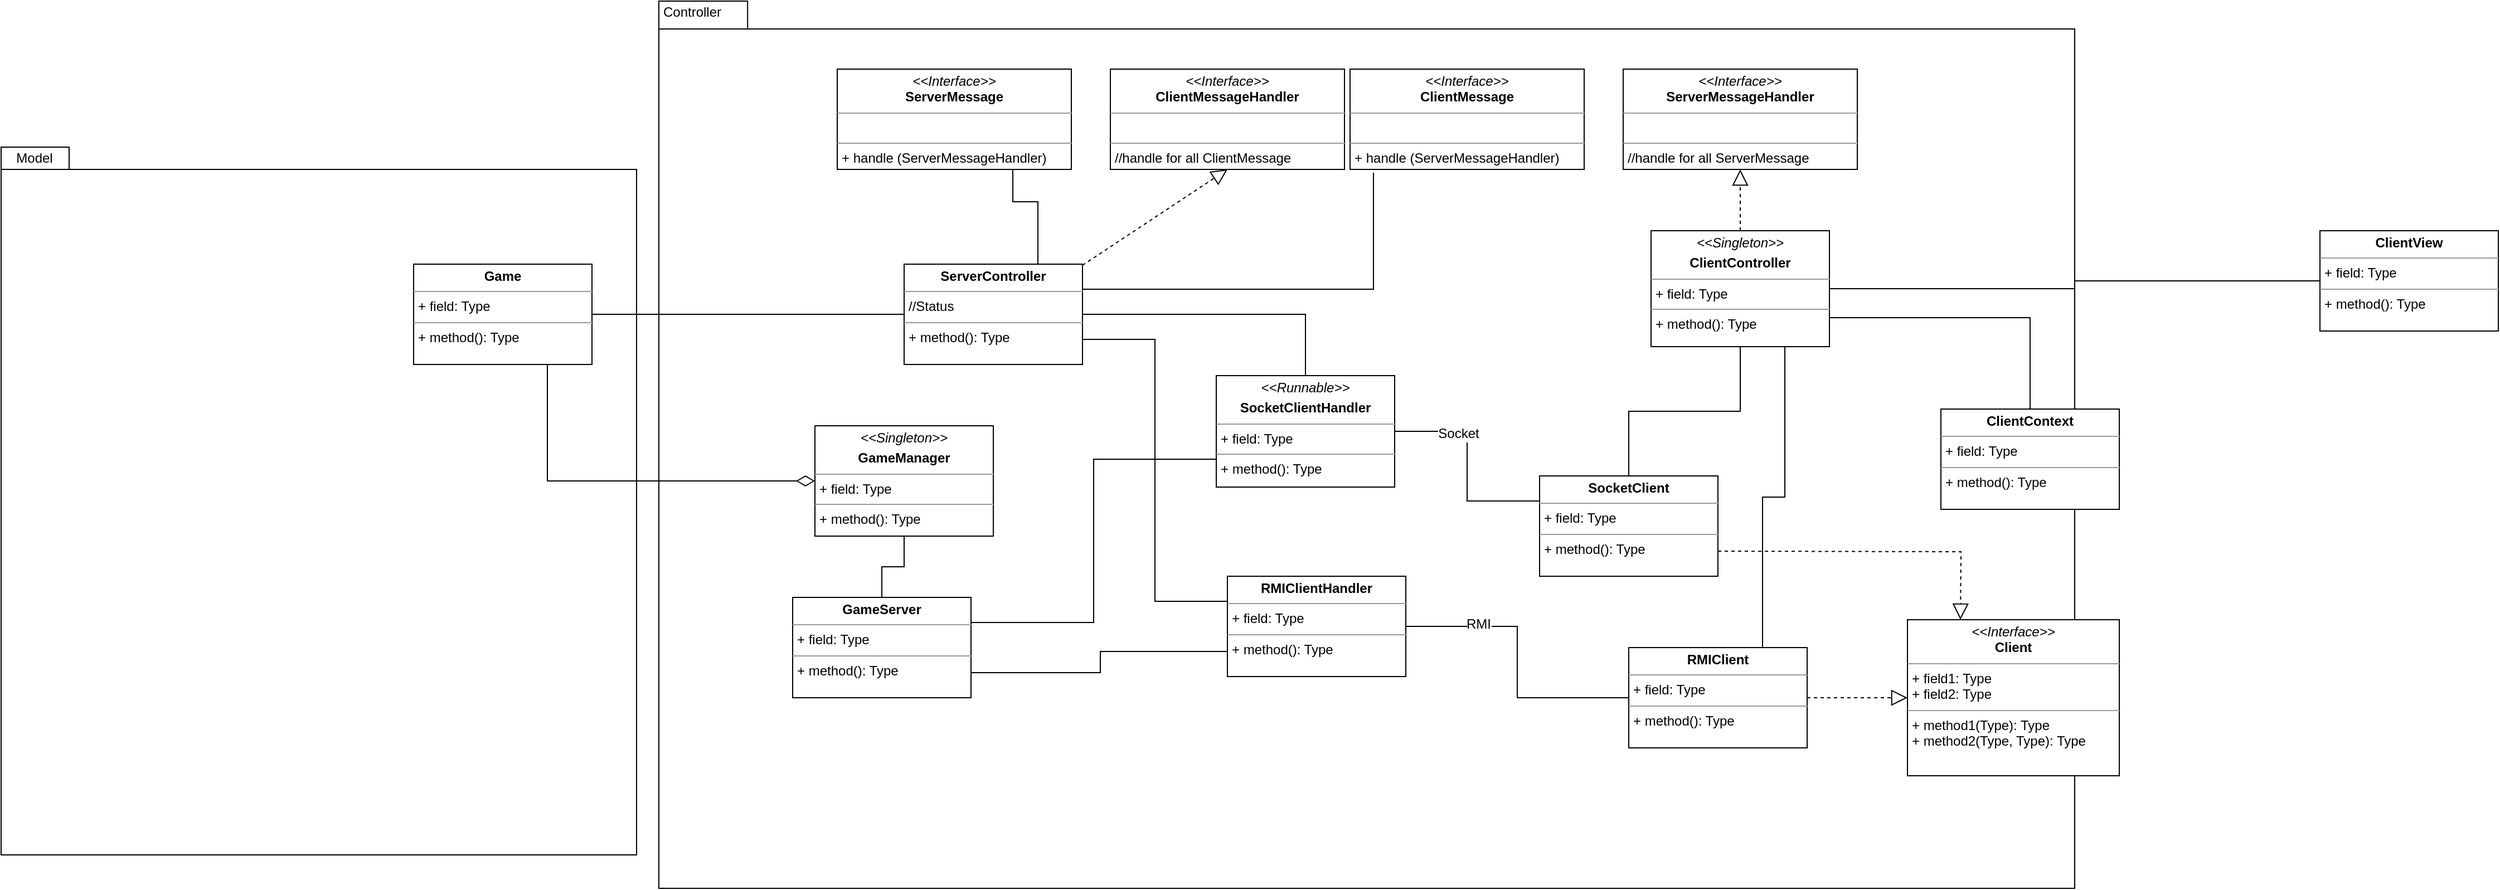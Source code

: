 <mxfile version="10.6.6" type="device"><diagram id="B-Fk8EZy92dVGZj2xUJW" name="Page-1"><mxGraphModel dx="840" dy="403" grid="1" gridSize="10" guides="1" tooltips="1" connect="1" arrows="1" fold="1" page="1" pageScale="1" pageWidth="1169" pageHeight="1654" math="0" shadow="0"><root><mxCell id="0"/><mxCell id="1" parent="0"/><mxCell id="_Hetym481YWSwNtasXoo-27" value="" style="shape=folder;fontStyle=1;spacingTop=10;tabWidth=61;tabHeight=20;tabPosition=left;html=1;" parent="1" vertex="1"><mxGeometry x="30" y="511" width="570" height="635" as="geometry"/></mxCell><mxCell id="_Hetym481YWSwNtasXoo-1" value="" style="shape=folder;fontStyle=1;spacingTop=10;tabWidth=62;tabHeight=25;tabPosition=left;html=1;" parent="1" vertex="1"><mxGeometry x="620" y="380" width="1270" height="796" as="geometry"/></mxCell><mxCell id="_Hetym481YWSwNtasXoo-7" value="&lt;p style=&quot;margin: 0px ; margin-top: 4px ; text-align: center&quot;&gt;&lt;b&gt;Game&lt;/b&gt;&lt;/p&gt;&lt;hr size=&quot;1&quot;&gt;&lt;p style=&quot;margin: 0px ; margin-left: 4px&quot;&gt;+ field: Type&lt;/p&gt;&lt;hr size=&quot;1&quot;&gt;&lt;p style=&quot;margin: 0px ; margin-left: 4px&quot;&gt;+ method(): Type&lt;/p&gt;" style="verticalAlign=top;align=left;overflow=fill;fontSize=12;fontFamily=Helvetica;html=1;" parent="1" vertex="1"><mxGeometry x="400" y="616" width="160" height="90" as="geometry"/></mxCell><mxCell id="_Hetym481YWSwNtasXoo-8" value="&lt;p style=&quot;margin: 0px ; margin-top: 4px ; text-align: center&quot;&gt;&lt;b&gt;ClientView&lt;/b&gt;&lt;/p&gt;&lt;hr size=&quot;1&quot;&gt;&lt;p style=&quot;margin: 0px ; margin-left: 4px&quot;&gt;+ field: Type&lt;/p&gt;&lt;hr size=&quot;1&quot;&gt;&lt;p style=&quot;margin: 0px ; margin-left: 4px&quot;&gt;+ method(): Type&lt;/p&gt;" style="verticalAlign=top;align=left;overflow=fill;fontSize=12;fontFamily=Helvetica;html=1;" parent="1" vertex="1"><mxGeometry x="2110" y="586" width="160" height="90" as="geometry"/></mxCell><mxCell id="_Hetym481YWSwNtasXoo-25" style="edgeStyle=orthogonalEdgeStyle;rounded=0;orthogonalLoop=1;jettySize=auto;html=1;exitX=1;exitY=0.5;exitDx=0;exitDy=0;entryX=0;entryY=0.5;entryDx=0;entryDy=0;endArrow=none;endFill=0;" parent="1" source="_Hetym481YWSwNtasXoo-9" target="_Hetym481YWSwNtasXoo-8" edge="1"><mxGeometry relative="1" as="geometry"/></mxCell><mxCell id="_Hetym481YWSwNtasXoo-33" style="edgeStyle=orthogonalEdgeStyle;rounded=0;orthogonalLoop=1;jettySize=auto;html=1;exitX=1;exitY=0.75;exitDx=0;exitDy=0;endArrow=none;endFill=0;" parent="1" source="_Hetym481YWSwNtasXoo-9" target="_Hetym481YWSwNtasXoo-32" edge="1"><mxGeometry relative="1" as="geometry"/></mxCell><mxCell id="_Hetym481YWSwNtasXoo-9" value="&lt;p style=&quot;margin: 0px ; margin-top: 4px ; text-align: center&quot;&gt;&lt;i&gt;&amp;lt;&amp;lt;Singleton&amp;gt;&amp;gt;&lt;/i&gt;&lt;/p&gt;&lt;p style=&quot;margin: 0px ; margin-top: 4px ; text-align: center&quot;&gt;&lt;b&gt;ClientController&lt;/b&gt;&lt;/p&gt;&lt;hr size=&quot;1&quot;&gt;&lt;p style=&quot;margin: 0px ; margin-left: 4px&quot;&gt;+ field: Type&lt;/p&gt;&lt;hr size=&quot;1&quot;&gt;&lt;p style=&quot;margin: 0px ; margin-left: 4px&quot;&gt;+ method(): Type&lt;/p&gt;" style="verticalAlign=top;align=left;overflow=fill;fontSize=12;fontFamily=Helvetica;html=1;" parent="1" vertex="1"><mxGeometry x="1510" y="586" width="160" height="104" as="geometry"/></mxCell><mxCell id="_Hetym481YWSwNtasXoo-24" style="edgeStyle=orthogonalEdgeStyle;rounded=0;orthogonalLoop=1;jettySize=auto;html=1;exitX=0.5;exitY=0;exitDx=0;exitDy=0;entryX=0.5;entryY=1;entryDx=0;entryDy=0;endArrow=none;endFill=0;" parent="1" source="_Hetym481YWSwNtasXoo-10" target="_Hetym481YWSwNtasXoo-9" edge="1"><mxGeometry relative="1" as="geometry"/></mxCell><mxCell id="_Hetym481YWSwNtasXoo-10" value="&lt;p style=&quot;margin: 0px ; margin-top: 4px ; text-align: center&quot;&gt;&lt;b&gt;SocketClient&lt;/b&gt;&lt;/p&gt;&lt;hr size=&quot;1&quot;&gt;&lt;p style=&quot;margin: 0px ; margin-left: 4px&quot;&gt;+ field: Type&lt;/p&gt;&lt;hr size=&quot;1&quot;&gt;&lt;p style=&quot;margin: 0px ; margin-left: 4px&quot;&gt;+ method(): Type&lt;/p&gt;" style="verticalAlign=top;align=left;overflow=fill;fontSize=12;fontFamily=Helvetica;html=1;" parent="1" vertex="1"><mxGeometry x="1410" y="806" width="160" height="90" as="geometry"/></mxCell><mxCell id="_Hetym481YWSwNtasXoo-26" style="edgeStyle=orthogonalEdgeStyle;rounded=0;orthogonalLoop=1;jettySize=auto;html=1;exitX=0;exitY=0.5;exitDx=0;exitDy=0;entryX=1;entryY=0.5;entryDx=0;entryDy=0;endArrow=none;endFill=0;startArrow=none;startFill=0;startSize=14;" parent="1" source="_Hetym481YWSwNtasXoo-11" target="_Hetym481YWSwNtasXoo-7" edge="1"><mxGeometry relative="1" as="geometry"/></mxCell><mxCell id="DITcMnPcCLA8It53f2bb-11" style="edgeStyle=orthogonalEdgeStyle;rounded=0;orthogonalLoop=1;jettySize=auto;html=1;exitX=1;exitY=0.25;exitDx=0;exitDy=0;entryX=0.1;entryY=1.033;entryDx=0;entryDy=0;entryPerimeter=0;endArrow=none;endFill=0;" edge="1" parent="1" source="_Hetym481YWSwNtasXoo-11" target="DITcMnPcCLA8It53f2bb-3"><mxGeometry relative="1" as="geometry"/></mxCell><mxCell id="_Hetym481YWSwNtasXoo-11" value="&lt;p style=&quot;margin: 0px ; margin-top: 4px ; text-align: center&quot;&gt;&lt;b&gt;ServerController&lt;/b&gt;&lt;/p&gt;&lt;hr size=&quot;1&quot;&gt;&lt;p style=&quot;margin: 0px ; margin-left: 4px&quot;&gt;//Status&lt;/p&gt;&lt;hr size=&quot;1&quot;&gt;&lt;p style=&quot;margin: 0px ; margin-left: 4px&quot;&gt;+ method(): Type&lt;/p&gt;" style="verticalAlign=top;align=left;overflow=fill;fontSize=12;fontFamily=Helvetica;html=1;" parent="1" vertex="1"><mxGeometry x="840" y="616" width="160" height="90" as="geometry"/></mxCell><mxCell id="_Hetym481YWSwNtasXoo-23" style="edgeStyle=orthogonalEdgeStyle;rounded=0;orthogonalLoop=1;jettySize=auto;html=1;exitX=1;exitY=0.5;exitDx=0;exitDy=0;entryX=0;entryY=0.5;entryDx=0;entryDy=0;endArrow=none;endFill=0;" parent="1" source="_Hetym481YWSwNtasXoo-12" target="i9JCn7BGPy8pryA2X0ug-10" edge="1"><mxGeometry relative="1" as="geometry"><mxPoint x="1490" y="1000" as="targetPoint"/></mxGeometry></mxCell><mxCell id="_Hetym481YWSwNtasXoo-35" value="RMI" style="text;html=1;resizable=0;points=[];align=center;verticalAlign=middle;labelBackgroundColor=#ffffff;" parent="_Hetym481YWSwNtasXoo-23" vertex="1" connectable="0"><mxGeometry x="-0.511" y="2" relative="1" as="geometry"><mxPoint as="offset"/></mxGeometry></mxCell><mxCell id="_Hetym481YWSwNtasXoo-30" style="edgeStyle=orthogonalEdgeStyle;rounded=0;orthogonalLoop=1;jettySize=auto;html=1;exitX=0;exitY=0.25;exitDx=0;exitDy=0;entryX=1;entryY=0.75;entryDx=0;entryDy=0;endArrow=none;endFill=0;" parent="1" source="_Hetym481YWSwNtasXoo-12" target="_Hetym481YWSwNtasXoo-11" edge="1"><mxGeometry relative="1" as="geometry"/></mxCell><mxCell id="_Hetym481YWSwNtasXoo-12" value="&lt;p style=&quot;margin: 0px ; margin-top: 4px ; text-align: center&quot;&gt;&lt;b&gt;RMIClientHandler&lt;/b&gt;&lt;/p&gt;&lt;hr size=&quot;1&quot;&gt;&lt;p style=&quot;margin: 0px ; margin-left: 4px&quot;&gt;+ field: Type&lt;/p&gt;&lt;hr size=&quot;1&quot;&gt;&lt;p style=&quot;margin: 0px ; margin-left: 4px&quot;&gt;+ method(): Type&lt;/p&gt;" style="verticalAlign=top;align=left;overflow=fill;fontSize=12;fontFamily=Helvetica;html=1;" parent="1" vertex="1"><mxGeometry x="1130" y="896" width="160" height="90" as="geometry"/></mxCell><mxCell id="_Hetym481YWSwNtasXoo-19" style="edgeStyle=orthogonalEdgeStyle;rounded=0;orthogonalLoop=1;jettySize=auto;html=1;exitX=0.5;exitY=0;exitDx=0;exitDy=0;entryX=1;entryY=0.5;entryDx=0;entryDy=0;endArrow=none;endFill=0;" parent="1" source="_Hetym481YWSwNtasXoo-13" target="_Hetym481YWSwNtasXoo-11" edge="1"><mxGeometry relative="1" as="geometry"/></mxCell><mxCell id="_Hetym481YWSwNtasXoo-22" style="edgeStyle=orthogonalEdgeStyle;rounded=0;orthogonalLoop=1;jettySize=auto;html=1;exitX=1;exitY=0.5;exitDx=0;exitDy=0;entryX=0;entryY=0.25;entryDx=0;entryDy=0;endArrow=none;endFill=0;" parent="1" source="_Hetym481YWSwNtasXoo-13" target="_Hetym481YWSwNtasXoo-10" edge="1"><mxGeometry relative="1" as="geometry"/></mxCell><mxCell id="_Hetym481YWSwNtasXoo-34" value="Socket" style="text;html=1;resizable=0;points=[];align=center;verticalAlign=middle;labelBackgroundColor=#ffffff;" parent="_Hetym481YWSwNtasXoo-22" vertex="1" connectable="0"><mxGeometry x="-0.414" y="-2" relative="1" as="geometry"><mxPoint as="offset"/></mxGeometry></mxCell><mxCell id="_Hetym481YWSwNtasXoo-13" value="&lt;p style=&quot;margin: 0px ; margin-top: 4px ; text-align: center&quot;&gt;&lt;i&gt;&amp;lt;&amp;lt;Runnable&amp;gt;&amp;gt;&lt;/i&gt;&lt;/p&gt;&lt;p style=&quot;margin: 0px ; margin-top: 4px ; text-align: center&quot;&gt;&lt;b&gt;SocketClientHandler&lt;/b&gt;&lt;/p&gt;&lt;hr size=&quot;1&quot;&gt;&lt;p style=&quot;margin: 0px ; margin-left: 4px&quot;&gt;+ field: Type&lt;/p&gt;&lt;hr size=&quot;1&quot;&gt;&lt;p style=&quot;margin: 0px ; margin-left: 4px&quot;&gt;+ method(): Type&lt;/p&gt;" style="verticalAlign=top;align=left;overflow=fill;fontSize=12;fontFamily=Helvetica;html=1;" parent="1" vertex="1"><mxGeometry x="1120" y="716" width="160" height="100" as="geometry"/></mxCell><mxCell id="_Hetym481YWSwNtasXoo-20" style="edgeStyle=orthogonalEdgeStyle;rounded=0;orthogonalLoop=1;jettySize=auto;html=1;exitX=1;exitY=0.25;exitDx=0;exitDy=0;entryX=0;entryY=0.75;entryDx=0;entryDy=0;endArrow=none;endFill=0;" parent="1" source="_Hetym481YWSwNtasXoo-14" target="_Hetym481YWSwNtasXoo-13" edge="1"><mxGeometry relative="1" as="geometry"/></mxCell><mxCell id="_Hetym481YWSwNtasXoo-21" style="edgeStyle=orthogonalEdgeStyle;rounded=0;orthogonalLoop=1;jettySize=auto;html=1;exitX=1;exitY=0.75;exitDx=0;exitDy=0;entryX=0;entryY=0.75;entryDx=0;entryDy=0;endArrow=none;endFill=0;" parent="1" source="_Hetym481YWSwNtasXoo-14" target="_Hetym481YWSwNtasXoo-12" edge="1"><mxGeometry relative="1" as="geometry"><Array as="points"><mxPoint x="1016" y="982"/><mxPoint x="1016" y="964"/></Array></mxGeometry></mxCell><mxCell id="i9JCn7BGPy8pryA2X0ug-22" style="edgeStyle=orthogonalEdgeStyle;rounded=0;orthogonalLoop=1;jettySize=auto;html=1;exitX=0.5;exitY=0;exitDx=0;exitDy=0;entryX=0.5;entryY=1;entryDx=0;entryDy=0;endArrow=none;endFill=0;" parent="1" source="_Hetym481YWSwNtasXoo-14" target="i9JCn7BGPy8pryA2X0ug-19" edge="1"><mxGeometry relative="1" as="geometry"/></mxCell><mxCell id="_Hetym481YWSwNtasXoo-14" value="&lt;p style=&quot;margin: 0px ; margin-top: 4px ; text-align: center&quot;&gt;&lt;b&gt;GameServer&lt;/b&gt;&lt;/p&gt;&lt;hr size=&quot;1&quot;&gt;&lt;p style=&quot;margin: 0px ; margin-left: 4px&quot;&gt;+ field: Type&lt;/p&gt;&lt;hr size=&quot;1&quot;&gt;&lt;p style=&quot;margin: 0px ; margin-left: 4px&quot;&gt;+ method(): Type&lt;/p&gt;" style="verticalAlign=top;align=left;overflow=fill;fontSize=12;fontFamily=Helvetica;html=1;" parent="1" vertex="1"><mxGeometry x="740" y="915" width="160" height="90" as="geometry"/></mxCell><mxCell id="_Hetym481YWSwNtasXoo-28" value="Model" style="text;html=1;strokeColor=none;fillColor=none;align=center;verticalAlign=middle;whiteSpace=wrap;rounded=0;" parent="1" vertex="1"><mxGeometry x="40" y="511" width="40" height="20" as="geometry"/></mxCell><mxCell id="_Hetym481YWSwNtasXoo-29" value="Controller" style="text;html=1;strokeColor=none;fillColor=none;align=center;verticalAlign=middle;whiteSpace=wrap;rounded=0;" parent="1" vertex="1"><mxGeometry x="630" y="380" width="40" height="20" as="geometry"/></mxCell><mxCell id="_Hetym481YWSwNtasXoo-32" value="&lt;p style=&quot;margin: 0px ; margin-top: 4px ; text-align: center&quot;&gt;&lt;b&gt;ClientContext&lt;/b&gt;&lt;/p&gt;&lt;hr size=&quot;1&quot;&gt;&lt;p style=&quot;margin: 0px ; margin-left: 4px&quot;&gt;+ field: Type&lt;/p&gt;&lt;hr size=&quot;1&quot;&gt;&lt;p style=&quot;margin: 0px ; margin-left: 4px&quot;&gt;+ method(): Type&lt;/p&gt;" style="verticalAlign=top;align=left;overflow=fill;fontSize=12;fontFamily=Helvetica;html=1;" parent="1" vertex="1"><mxGeometry x="1770" y="746" width="160" height="90" as="geometry"/></mxCell><mxCell id="i9JCn7BGPy8pryA2X0ug-9" value="&lt;p style=&quot;margin: 0px ; margin-top: 4px ; text-align: center&quot;&gt;&lt;i&gt;&amp;lt;&amp;lt;Interface&amp;gt;&amp;gt;&lt;/i&gt;&lt;br&gt;&lt;b&gt;Client&lt;/b&gt;&lt;/p&gt;&lt;hr size=&quot;1&quot;&gt;&lt;p style=&quot;margin: 0px ; margin-left: 4px&quot;&gt;+ field1: Type&lt;br&gt;+ field2: Type&lt;/p&gt;&lt;hr size=&quot;1&quot;&gt;&lt;p style=&quot;margin: 0px ; margin-left: 4px&quot;&gt;+ method1(Type): Type&lt;br&gt;+ method2(Type, Type): Type&lt;/p&gt;" style="verticalAlign=top;align=left;overflow=fill;fontSize=12;fontFamily=Helvetica;html=1;" parent="1" vertex="1"><mxGeometry x="1740" y="935" width="190" height="140" as="geometry"/></mxCell><mxCell id="i9JCn7BGPy8pryA2X0ug-15" style="edgeStyle=orthogonalEdgeStyle;rounded=0;orthogonalLoop=1;jettySize=auto;html=1;exitX=0.75;exitY=0;exitDx=0;exitDy=0;entryX=0.75;entryY=1;entryDx=0;entryDy=0;endArrow=none;endFill=0;" parent="1" source="i9JCn7BGPy8pryA2X0ug-10" target="_Hetym481YWSwNtasXoo-9" edge="1"><mxGeometry relative="1" as="geometry"/></mxCell><mxCell id="i9JCn7BGPy8pryA2X0ug-10" value="&lt;p style=&quot;margin: 0px ; margin-top: 4px ; text-align: center&quot;&gt;&lt;b&gt;RMIClient&lt;/b&gt;&lt;/p&gt;&lt;hr size=&quot;1&quot;&gt;&lt;p style=&quot;margin: 0px ; margin-left: 4px&quot;&gt;+ field: Type&lt;/p&gt;&lt;hr size=&quot;1&quot;&gt;&lt;p style=&quot;margin: 0px ; margin-left: 4px&quot;&gt;+ method(): Type&lt;/p&gt;" style="verticalAlign=top;align=left;overflow=fill;fontSize=12;fontFamily=Helvetica;html=1;" parent="1" vertex="1"><mxGeometry x="1490" y="960" width="160" height="90" as="geometry"/></mxCell><mxCell id="i9JCn7BGPy8pryA2X0ug-12" value="" style="endArrow=block;dashed=1;endFill=0;endSize=12;html=1;exitX=1;exitY=0.5;exitDx=0;exitDy=0;entryX=0;entryY=0.5;entryDx=0;entryDy=0;" parent="1" source="i9JCn7BGPy8pryA2X0ug-10" target="i9JCn7BGPy8pryA2X0ug-9" edge="1"><mxGeometry width="160" relative="1" as="geometry"><mxPoint x="930" y="1170" as="sourcePoint"/><mxPoint x="1090" y="1170" as="targetPoint"/></mxGeometry></mxCell><mxCell id="i9JCn7BGPy8pryA2X0ug-13" value="" style="endArrow=block;dashed=1;endFill=0;endSize=12;html=1;exitX=1;exitY=0.75;exitDx=0;exitDy=0;entryX=0.25;entryY=0;entryDx=0;entryDy=0;rounded=0;" parent="1" source="_Hetym481YWSwNtasXoo-10" target="i9JCn7BGPy8pryA2X0ug-9" edge="1"><mxGeometry width="160" relative="1" as="geometry"><mxPoint x="930" y="1170" as="sourcePoint"/><mxPoint x="1090" y="1170" as="targetPoint"/><Array as="points"><mxPoint x="1788" y="874"/></Array></mxGeometry></mxCell><mxCell id="i9JCn7BGPy8pryA2X0ug-21" style="edgeStyle=orthogonalEdgeStyle;rounded=0;orthogonalLoop=1;jettySize=auto;html=1;exitX=0;exitY=0.5;exitDx=0;exitDy=0;entryX=0.75;entryY=1;entryDx=0;entryDy=0;startArrow=diamondThin;startFill=0;startSize=14;endArrow=none;endFill=0;" parent="1" source="i9JCn7BGPy8pryA2X0ug-19" target="_Hetym481YWSwNtasXoo-7" edge="1"><mxGeometry relative="1" as="geometry"/></mxCell><mxCell id="i9JCn7BGPy8pryA2X0ug-19" value="&lt;p style=&quot;margin: 0px ; margin-top: 4px ; text-align: center&quot;&gt;&lt;i&gt;&amp;lt;&amp;lt;Singleton&amp;gt;&amp;gt;&lt;/i&gt;&lt;/p&gt;&lt;p style=&quot;margin: 0px ; margin-top: 4px ; text-align: center&quot;&gt;&lt;b&gt;GameManager&lt;/b&gt;&lt;/p&gt;&lt;hr size=&quot;1&quot;&gt;&lt;p style=&quot;margin: 0px ; margin-left: 4px&quot;&gt;+ field: Type&lt;/p&gt;&lt;hr size=&quot;1&quot;&gt;&lt;p style=&quot;margin: 0px ; margin-left: 4px&quot;&gt;+ method(): Type&lt;/p&gt;" style="verticalAlign=top;align=left;overflow=fill;fontSize=12;fontFamily=Helvetica;html=1;" parent="1" vertex="1"><mxGeometry x="760" y="761" width="160" height="99" as="geometry"/></mxCell><mxCell id="DITcMnPcCLA8It53f2bb-2" value="&lt;p style=&quot;margin: 0px ; margin-top: 4px ; text-align: center&quot;&gt;&lt;i&gt;&amp;lt;&amp;lt;Interface&amp;gt;&amp;gt;&lt;/i&gt;&lt;br&gt;&lt;b&gt;ServerMessage&lt;/b&gt;&lt;/p&gt;&lt;hr size=&quot;1&quot;&gt;&lt;p style=&quot;margin: 0px ; margin-left: 4px&quot;&gt;&lt;br&gt;&lt;/p&gt;&lt;hr size=&quot;1&quot;&gt;&lt;p style=&quot;margin: 0px ; margin-left: 4px&quot;&gt;+ handle (ServerMessageHandler)&lt;/p&gt;" style="verticalAlign=top;align=left;overflow=fill;fontSize=12;fontFamily=Helvetica;html=1;" vertex="1" parent="1"><mxGeometry x="780" y="441" width="210" height="90" as="geometry"/></mxCell><mxCell id="DITcMnPcCLA8It53f2bb-3" value="&lt;p style=&quot;margin: 0px ; margin-top: 4px ; text-align: center&quot;&gt;&lt;i&gt;&amp;lt;&amp;lt;Interface&amp;gt;&amp;gt;&lt;/i&gt;&lt;br&gt;&lt;b&gt;ClientMessage&lt;/b&gt;&lt;/p&gt;&lt;hr size=&quot;1&quot;&gt;&lt;p style=&quot;margin: 0px ; margin-left: 4px&quot;&gt;&lt;br&gt;&lt;/p&gt;&lt;hr size=&quot;1&quot;&gt;&lt;p style=&quot;margin: 0px ; margin-left: 4px&quot;&gt;+ handle (ServerMessageHandler)&lt;/p&gt;" style="verticalAlign=top;align=left;overflow=fill;fontSize=12;fontFamily=Helvetica;html=1;" vertex="1" parent="1"><mxGeometry x="1240" y="441" width="210" height="90" as="geometry"/></mxCell><mxCell id="DITcMnPcCLA8It53f2bb-8" value="" style="endArrow=none;html=1;edgeStyle=orthogonalEdgeStyle;exitX=0.75;exitY=1;exitDx=0;exitDy=0;entryX=0.75;entryY=0;entryDx=0;entryDy=0;rounded=0;" edge="1" parent="1" source="DITcMnPcCLA8It53f2bb-2" target="_Hetym481YWSwNtasXoo-11"><mxGeometry relative="1" as="geometry"><mxPoint x="950" y="560" as="sourcePoint"/><mxPoint x="1110" y="560" as="targetPoint"/><Array as="points"><mxPoint x="938" y="560"/><mxPoint x="960" y="560"/></Array></mxGeometry></mxCell><mxCell id="DITcMnPcCLA8It53f2bb-9" value="" style="resizable=0;html=1;align=left;verticalAlign=bottom;labelBackgroundColor=#ffffff;fontSize=10;" connectable="0" vertex="1" parent="DITcMnPcCLA8It53f2bb-8"><mxGeometry x="-1" relative="1" as="geometry"/></mxCell><mxCell id="DITcMnPcCLA8It53f2bb-10" value="" style="resizable=0;html=1;align=right;verticalAlign=bottom;labelBackgroundColor=#ffffff;fontSize=10;" connectable="0" vertex="1" parent="DITcMnPcCLA8It53f2bb-8"><mxGeometry x="1" relative="1" as="geometry"/></mxCell><mxCell id="DITcMnPcCLA8It53f2bb-12" value="&lt;p style=&quot;margin: 0px ; margin-top: 4px ; text-align: center&quot;&gt;&lt;i&gt;&amp;lt;&amp;lt;Interface&amp;gt;&amp;gt;&lt;/i&gt;&lt;br&gt;&lt;b&gt;ClientMessageHandler&lt;/b&gt;&lt;/p&gt;&lt;hr size=&quot;1&quot;&gt;&lt;p style=&quot;margin: 0px ; margin-left: 4px&quot;&gt;&lt;br&gt;&lt;/p&gt;&lt;hr size=&quot;1&quot;&gt;&lt;p style=&quot;margin: 0px ; margin-left: 4px&quot;&gt;//handle for all ClientMessage&lt;/p&gt;" style="verticalAlign=top;align=left;overflow=fill;fontSize=12;fontFamily=Helvetica;html=1;" vertex="1" parent="1"><mxGeometry x="1025" y="441" width="210" height="90" as="geometry"/></mxCell><mxCell id="DITcMnPcCLA8It53f2bb-14" value="" style="endArrow=block;dashed=1;endFill=0;endSize=12;html=1;entryX=0.5;entryY=1;entryDx=0;entryDy=0;exitX=1;exitY=0.011;exitDx=0;exitDy=0;exitPerimeter=0;" edge="1" parent="1" source="_Hetym481YWSwNtasXoo-11" target="DITcMnPcCLA8It53f2bb-12"><mxGeometry width="160" relative="1" as="geometry"><mxPoint x="1040" y="580" as="sourcePoint"/><mxPoint x="1200" y="580" as="targetPoint"/></mxGeometry></mxCell><mxCell id="DITcMnPcCLA8It53f2bb-15" value="&lt;p style=&quot;margin: 0px ; margin-top: 4px ; text-align: center&quot;&gt;&lt;i&gt;&amp;lt;&amp;lt;Interface&amp;gt;&amp;gt;&lt;/i&gt;&lt;br&gt;&lt;b&gt;ServerMessageHandler&lt;/b&gt;&lt;/p&gt;&lt;hr size=&quot;1&quot;&gt;&lt;p style=&quot;margin: 0px ; margin-left: 4px&quot;&gt;&lt;br&gt;&lt;/p&gt;&lt;hr size=&quot;1&quot;&gt;&lt;p style=&quot;margin: 0px ; margin-left: 4px&quot;&gt;//handle for all ServerMessage&lt;/p&gt;" style="verticalAlign=top;align=left;overflow=fill;fontSize=12;fontFamily=Helvetica;html=1;" vertex="1" parent="1"><mxGeometry x="1485" y="441" width="210" height="90" as="geometry"/></mxCell><mxCell id="DITcMnPcCLA8It53f2bb-16" value="" style="endArrow=block;dashed=1;endFill=0;endSize=12;html=1;entryX=0.5;entryY=1;entryDx=0;entryDy=0;exitX=0.5;exitY=0;exitDx=0;exitDy=0;" edge="1" parent="1" source="_Hetym481YWSwNtasXoo-9" target="DITcMnPcCLA8It53f2bb-15"><mxGeometry width="160" relative="1" as="geometry"><mxPoint x="1470" y="570" as="sourcePoint"/><mxPoint x="1630" y="570" as="targetPoint"/></mxGeometry></mxCell></root></mxGraphModel></diagram></mxfile>